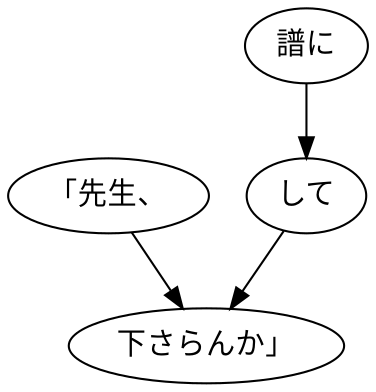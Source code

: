 digraph graph8995 {
	node0 [label="「先生、"];
	node1 [label="譜に"];
	node2 [label="して"];
	node3 [label="下さらんか」"];
	node0 -> node3;
	node1 -> node2;
	node2 -> node3;
}
